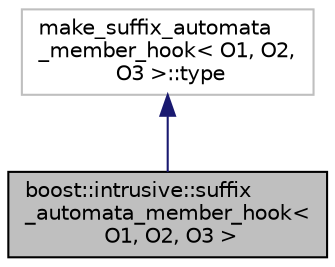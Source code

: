 digraph "boost::intrusive::suffix_automata_member_hook&lt; O1, O2, O3 &gt;"
{
  edge [fontname="Helvetica",fontsize="10",labelfontname="Helvetica",labelfontsize="10"];
  node [fontname="Helvetica",fontsize="10",shape=record];
  Node0 [label="boost::intrusive::suffix\l_automata_member_hook\<\l O1, O2, O3 \>",height=0.2,width=0.4,color="black", fillcolor="grey75", style="filled", fontcolor="black"];
  Node1 -> Node0 [dir="back",color="midnightblue",fontsize="10",style="solid",fontname="Helvetica"];
  Node1 [label="make_suffix_automata\l_member_hook\< O1, O2,\l O3 \>::type",height=0.2,width=0.4,color="grey75", fillcolor="white", style="filled"];
}
